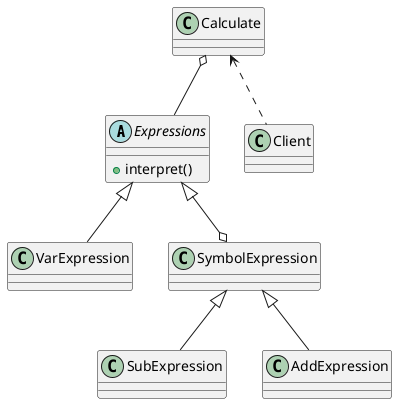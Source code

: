 @startuml

abstract class Expressions
class VarExpression
class SymbolExpression
class SubExpression
class AddExpression
class Calculate
class Client

Expressions : +interpret()
Expressions <|-- VarExpression
Expressions <|--o SymbolExpression
SymbolExpression <|-- SubExpression
SymbolExpression <|-- AddExpression
Calculate o-- Expressions
Calculate <.. Client




@enduml